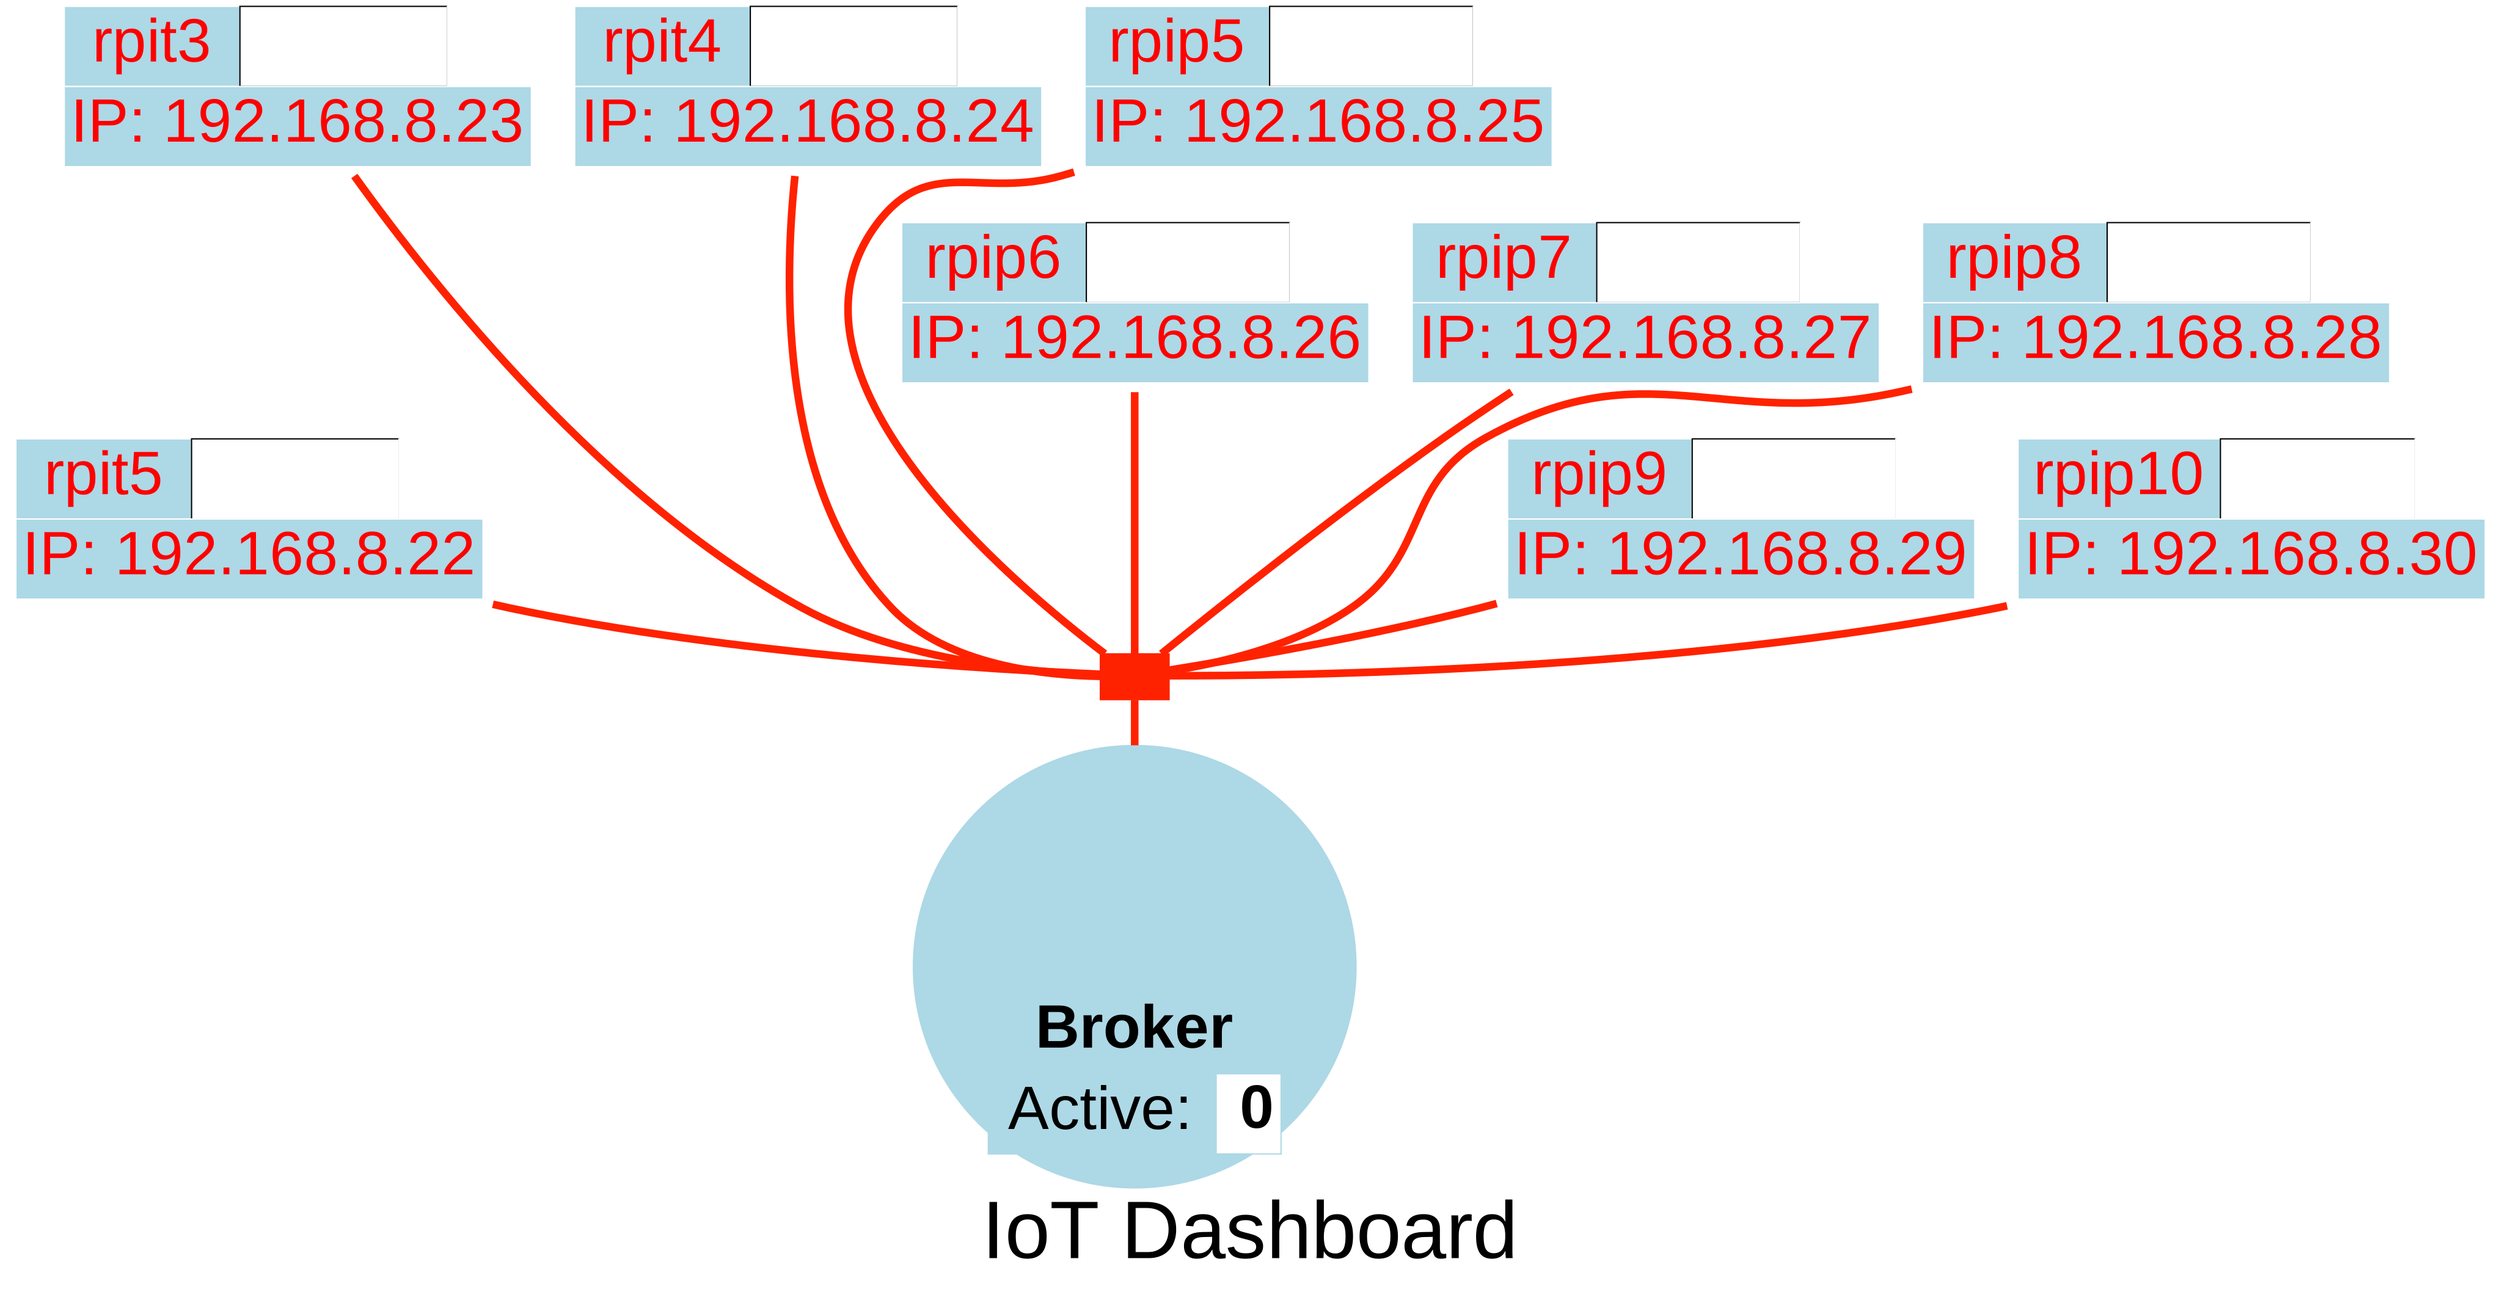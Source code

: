 # -*- graphviz-dot -*-


graph demotopo {


  label="IoT Dashboard";
  fontname="Arial";
  fontsize=64;
  //rankdir=LR;

  node [
    shape=box,
    fontname="Arial",
    fontsize=48,
    style=filled,
    color="#d3edea"
  ];
  //splines="compound";

  // BEGIN Generated by ./genDotNodes.pl on Fri Dec 30 19:06:21 MST 2016

  rpit5 [ label=<
            <table border="0" cellborder="1" cellspacing="0" cellpadding="4">
            <tr>
	      <td bgcolor="lightblue" colspan="2">rpit5</td>
	      <td bgcolor="white"     colspan="2" color="black" align="left">&nbsp;&nbsp;&nbsp;&nbsp;&nbsp;&nbsp;&nbsp;&nbsp;&nbsp;&nbsp;</td>
	      <td bgcolor="white">&nbsp;</td>
	      <td bgcolor="white">&nbsp;</td>
            </tr>
            <tr>
              <td bgcolor="lightblue" align="left" colspan="6">IP: 192.168.8.22</td>
            </tr>
            </table>
            > id=rpit5 shape=box image="img/rpibp.svg" fontcolor=red labelloc=t color="#ffffff"];
  rpit3 [ label=<
            <table border="0" cellborder="1" cellspacing="0" cellpadding="4">
            <tr>
	      <td bgcolor="lightblue" colspan="2">rpit3</td>
	      <td bgcolor="white"     colspan="2" color="black" align="left">&nbsp;&nbsp;&nbsp;&nbsp;&nbsp;&nbsp;&nbsp;&nbsp;&nbsp;&nbsp;</td>
	      <td bgcolor="white">&nbsp;</td>
	      <td bgcolor="white">&nbsp;</td>
            </tr>
            <tr>
              <td bgcolor="lightblue" align="left" colspan="6">IP: 192.168.8.23</td>
            </tr>
            </table>
            > id=rpit3 shape=box image="img/rpibp.svg" fontcolor=red labelloc=t color="#ffffff"];
  rpit4 [ label=<
            <table border="0" cellborder="1" cellspacing="0" cellpadding="4">
            <tr>
	      <td bgcolor="lightblue" colspan="2">rpit4</td>
	      <td bgcolor="white"     colspan="2" color="black" align="left">&nbsp;&nbsp;&nbsp;&nbsp;&nbsp;&nbsp;&nbsp;&nbsp;&nbsp;&nbsp;</td>
	      <td bgcolor="white">&nbsp;</td>
	      <td bgcolor="white">&nbsp;</td>
            </tr>
            <tr>
              <td bgcolor="lightblue" align="left" colspan="6">IP: 192.168.8.24</td>
            </tr>
            </table>
            > id=rpit4 shape=box image="img/rpibp.svg" fontcolor=red labelloc=t color="#ffffff"];
  rpip5 [ label=<
            <table border="0" cellborder="1" cellspacing="0" cellpadding="4">
            <tr>
	      <td bgcolor="lightblue" colspan="2">rpip5</td>
	      <td bgcolor="white"     colspan="2" color="black" align="left">&nbsp;&nbsp;&nbsp;&nbsp;&nbsp;&nbsp;&nbsp;&nbsp;&nbsp;&nbsp;</td>
	      <td bgcolor="white">&nbsp;</td>
	      <td bgcolor="white">&nbsp;</td>
            </tr>
            <tr>
              <td bgcolor="lightblue" align="left" colspan="6">IP: 192.168.8.25</td>
            </tr>
            </table>
            > id=rpip5 shape=box image="img/rpibp.svg" fontcolor=red labelloc=t color="#ffffff"];
  rpip6 [ label=<
            <table border="0" cellborder="1" cellspacing="0" cellpadding="4">
            <tr>
	      <td bgcolor="lightblue" colspan="2">rpip6</td>
	      <td bgcolor="white"     colspan="2" color="black" align="left">&nbsp;&nbsp;&nbsp;&nbsp;&nbsp;&nbsp;&nbsp;&nbsp;&nbsp;&nbsp;</td>
	      <td bgcolor="white">&nbsp;</td>
	      <td bgcolor="white">&nbsp;</td>
            </tr>
            <tr>
              <td bgcolor="lightblue" align="left" colspan="6">IP: 192.168.8.26</td>
            </tr>
            </table>
            > id=rpip6 shape=box image="img/rpibp.svg" fontcolor=red labelloc=t color="#ffffff"];
  rpip7 [ label=<
            <table border="0" cellborder="1" cellspacing="0" cellpadding="4">
            <tr>
	      <td bgcolor="lightblue" colspan="2">rpip7</td>
	      <td bgcolor="white"     colspan="2" color="black" align="left">&nbsp;&nbsp;&nbsp;&nbsp;&nbsp;&nbsp;&nbsp;&nbsp;&nbsp;&nbsp;</td>
	      <td bgcolor="white">&nbsp;</td>
	      <td bgcolor="white">&nbsp;</td>
            </tr>
            <tr>
              <td bgcolor="lightblue" align="left" colspan="6">IP: 192.168.8.27</td>
            </tr>
            </table>
            > id=rpip7 shape=box image="img/rpibp.svg" fontcolor=red labelloc=t color="#ffffff"];
  rpip8 [ label=<
            <table border="0" cellborder="1" cellspacing="0" cellpadding="4">
            <tr>
	      <td bgcolor="lightblue" colspan="2">rpip8</td>
	      <td bgcolor="white"     colspan="2" color="black" align="left">&nbsp;&nbsp;&nbsp;&nbsp;&nbsp;&nbsp;&nbsp;&nbsp;&nbsp;&nbsp;</td>
	      <td bgcolor="white">&nbsp;</td>
	      <td bgcolor="white">&nbsp;</td>
            </tr>
            <tr>
              <td bgcolor="lightblue" align="left" colspan="6">IP: 192.168.8.28</td>
            </tr>
            </table>
            > id=rpip8 shape=box image="img/rpibp.svg" fontcolor=red labelloc=t color="#ffffff"];
  rpip9 [ label=<
            <table border="0" cellborder="1" cellspacing="0" cellpadding="4">
            <tr>
	      <td bgcolor="lightblue" colspan="2">rpip9</td>
	      <td bgcolor="white"     colspan="2" color="black" align="left">&nbsp;&nbsp;&nbsp;&nbsp;&nbsp;&nbsp;&nbsp;&nbsp;&nbsp;&nbsp;</td>
	      <td bgcolor="white">&nbsp;</td>
	      <td bgcolor="white">&nbsp;</td>
            </tr>
            <tr>
              <td bgcolor="lightblue" align="left" colspan="6">IP: 192.168.8.29</td>
            </tr>
            </table>
            > id=rpip9 shape=box image="img/rpibp.svg" fontcolor=red labelloc=t color="#ffffff"];
  rpip10 [ label=<
            <table border="0" cellborder="1" cellspacing="0" cellpadding="4">
            <tr>
	      <td bgcolor="lightblue" colspan="2">rpip10</td>
	      <td bgcolor="white"     colspan="2" color="black" align="left">&nbsp;&nbsp;&nbsp;&nbsp;&nbsp;&nbsp;&nbsp;&nbsp;&nbsp;&nbsp;</td>
	      <td bgcolor="white">&nbsp;</td>
	      <td bgcolor="white">&nbsp;</td>
            </tr>
            <tr>
              <td bgcolor="lightblue" align="left" colspan="6">IP: 192.168.8.30</td>
            </tr>
            </table>
            > id=rpip10 shape=box image="img/rpibp.svg" fontcolor=red labelloc=t color="#ffffff"];

  // END Generated by ./genDotNodes.pl



  network [id="network" label="" color="#ff2200" ];

  broker [ label=<
            <table border="0" cellborder="1" cellspacing="0" cellpadding="4">
            <tr>
	      <td bgcolor="lightblue" colspan="2"><b>Broker</b></td>
            </tr>
            <tr>
              <td bgcolor="lightblue" align="left"> Active: </td>
	      <td bgcolor="#ffffff" align="right"><b> 0</b></td>
            </tr>
            </table>
            > id="broker" shape=circle image="img/servers.png" labelloc=b color="lightblue" ];

//  cloud  [ label="The Internet" id="cloud"  shape=circle image="img/cloud.png"   labelloc=b color="#ffffff"]

  {
	  rank = same;
	  rpit3;
	  rpit4;
	  rpip5;
  }

  {
	  rank = same;
	  rpip6;
	  rpip7;
	  rpip8;
  }

  {
	  rank = same;
	  rpip9;
	  rpip10;
  }

  {
  	  rank = same;
  	  //rpit5;
  	  broker;
  	  // cloud;

  }



  // broker -- cloud    [color="#0022ff" weight=1 penwidth=6  minlen=5];
  network -- broker  [id="broker_to_network" color="#ff2200" weight=1 penwidth=6 ];

  rpit3               -- network  [id="rpit3_to_network" color="#ff2200" weight=1 penwidth=6 minlen=3 ] ;
  rpit4               -- network  [id="rpit4_to_network" color="#ff2200" weight=1 penwidth=6];
  rpip5               -- network  [id="rpip5_to_network" color="#ff2200" weight=1 penwidth=6];
  rpip6               -- network  [id="rpip6_to_network" color="#ff2200" weight=1 penwidth=6];

  rpip7               -- network  [id="rpip7_to_network" color="#ff2200" weight=1 penwidth=6 minlen=2];
  rpip8               -- network  [id="rpip8_to_network" color="#ff2200" weight=1 penwidth=6];

  rpip9               -- network  [id="rpip9_to_network" color="#ff2200" weight=1 penwidth=6 minlen=1];

  rpip10              -- network  [id="rpip10_to_network" color="#ff2200" weight=1 penwidth=6];

  rpit5               -- network  [id="rpit5_to_network" color="#ff2200" weight=1 penwidth=6];

}
